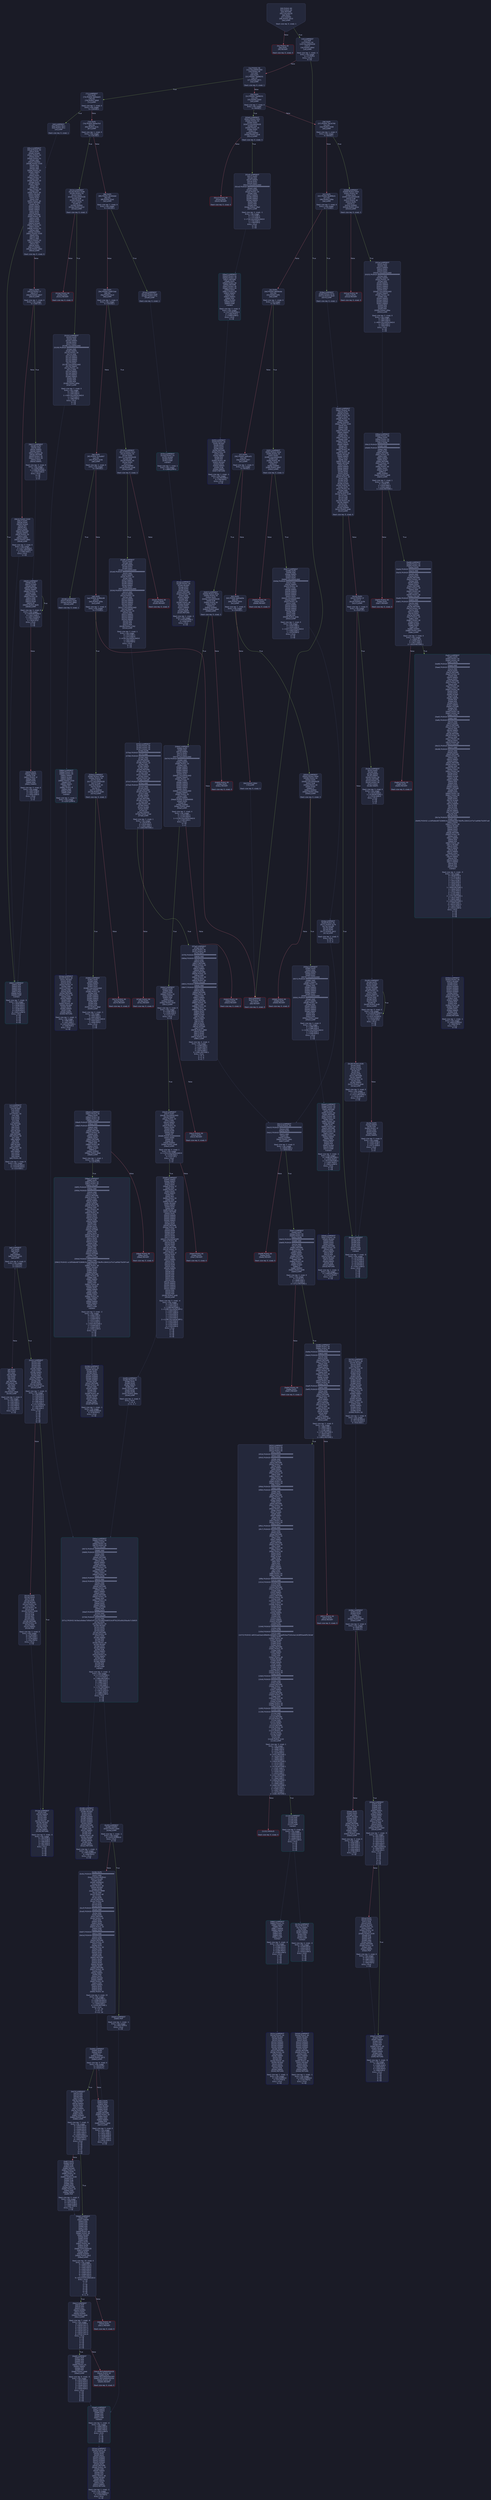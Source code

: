 digraph G {
    node [shape=box, style="filled, rounded", color="#565f89", fontcolor="#c0caf5", fontname="Helvetica", fillcolor="#24283b"];
    edge [color="#414868", fontcolor="#c0caf5", fontname="Helvetica"];
    bgcolor="#1a1b26";
    0 [ label = "[00] PUSH1 80
[02] PUSH1 40
[04] MSTORE
[05] CALLVALUE
[06] DUP1
[07] ISZERO
[08] PUSH2 0010
[0b] JUMPI

Stack size req: 0, sizeΔ: 1
" shape = invhouse]
    1 [ label = "[0c] PUSH1 00
[0e] DUP1
[0f] REVERT

Stack size req: 0, sizeΔ: 0
" color = "red"]
    2 [ label = "[10] JUMPDEST
[11] POP
[12] PUSH1 04
[14] CALLDATASIZE
[15] LT
[16] PUSH2 00b4
[19] JUMPI

Stack size req: 1, sizeΔ: -1
Entry->Op usage:
	0->17:POP:0
Entry->Exit:
	0->😵
"]
    3 [ label = "[1a] PUSH1 00
[1c] CALLDATALOAD
[1d] PUSH1 e0
[1f] SHR
[20] DUP1
[21] PUSH4 70a08231
[26] GT
[27] PUSH2 0071
[2a] JUMPI

Stack size req: 0, sizeΔ: 1
"]
    4 [ label = "[2b] DUP1
[2c] PUSH4 70a08231
[31] EQ
[32] PUSH2 02b0
[35] JUMPI

Stack size req: 1, sizeΔ: 0
Entry->Op usage:
	0->49:EQ:1
"]
    5 [ label = "[36] DUP1
[37] PUSH4 79cc6790
[3c] EQ
[3d] PUSH2 0308
[40] JUMPI

Stack size req: 1, sizeΔ: 0
Entry->Op usage:
	0->60:EQ:1
"]
    6 [ label = "[41] DUP1
[42] PUSH4 95d89b41
[47] EQ
[48] PUSH2 036e
[4b] JUMPI

Stack size req: 1, sizeΔ: 0
Entry->Op usage:
	0->71:EQ:1
"]
    7 [ label = "[4c] DUP1
[4d] PUSH4 a9059cbb
[52] EQ
[53] PUSH2 03f1
[56] JUMPI

Stack size req: 1, sizeΔ: 0
Entry->Op usage:
	0->82:EQ:1
"]
    8 [ label = "[57] DUP1
[58] PUSH4 cae9ca51
[5d] EQ
[5e] PUSH2 0457
[61] JUMPI

Stack size req: 1, sizeΔ: 0
Entry->Op usage:
	0->93:EQ:1
"]
    9 [ label = "[62] DUP1
[63] PUSH4 dd62ed3e
[68] EQ
[69] PUSH2 0554
[6c] JUMPI

Stack size req: 1, sizeΔ: 0
Entry->Op usage:
	0->104:EQ:1
"]
    10 [ label = "[6d] PUSH2 00b4
[70] JUMP

Stack size req: 0, sizeΔ: 0
"]
    11 [ label = "[71] JUMPDEST
[72] DUP1
[73] PUSH4 06fdde03
[78] EQ
[79] PUSH2 00b9
[7c] JUMPI

Stack size req: 1, sizeΔ: 0
Entry->Op usage:
	0->120:EQ:1
"]
    12 [ label = "[7d] DUP1
[7e] PUSH4 095ea7b3
[83] EQ
[84] PUSH2 013c
[87] JUMPI

Stack size req: 1, sizeΔ: 0
Entry->Op usage:
	0->131:EQ:1
"]
    13 [ label = "[88] DUP1
[89] PUSH4 18160ddd
[8e] EQ
[8f] PUSH2 01a2
[92] JUMPI

Stack size req: 1, sizeΔ: 0
Entry->Op usage:
	0->142:EQ:1
"]
    14 [ label = "[93] DUP1
[94] PUSH4 23b872dd
[99] EQ
[9a] PUSH2 01c0
[9d] JUMPI

Stack size req: 1, sizeΔ: 0
Entry->Op usage:
	0->153:EQ:1
"]
    15 [ label = "[9e] DUP1
[9f] PUSH4 313ce567
[a4] EQ
[a5] PUSH2 0246
[a8] JUMPI

Stack size req: 1, sizeΔ: 0
Entry->Op usage:
	0->164:EQ:1
"]
    16 [ label = "[a9] DUP1
[aa] PUSH4 42966c68
[af] EQ
[b0] PUSH2 026a
[b3] JUMPI

Stack size req: 1, sizeΔ: 0
Entry->Op usage:
	0->175:EQ:1
"]
    17 [ label = "[b4] JUMPDEST
[b5] PUSH1 00
[b7] DUP1
[b8] REVERT

Stack size req: 0, sizeΔ: 0
" color = "red"]
    18 [ label = "[b9] JUMPDEST
[ba] PUSH2 00c1
[bd] PUSH2 05cc
[c0] JUMP

Stack size req: 0, sizeΔ: 1
"]
    19 [ label = "[c1] JUMPDEST
[c2] PUSH1 40
[c4] MLOAD
[c5] DUP1
[c6] DUP1
[c7] PUSH1 20
[c9] ADD
[ca] DUP3
[cb] DUP2
[cc] SUB
[cd] DUP3
[ce] MSTORE
[cf] DUP4
[d0] DUP2
[d1] DUP2
[d2] MLOAD
[d3] DUP2
[d4] MSTORE
[d5] PUSH1 20
[d7] ADD
[d8] SWAP2
[d9] POP
[da] DUP1
[db] MLOAD
[dc] SWAP1
[dd] PUSH1 20
[df] ADD
[e0] SWAP1
[e1] DUP1
[e2] DUP4
[e3] DUP4
[e4] PUSH1 00

Stack size req: 1, sizeΔ: 9
Entry->Op usage:
	0->210:MLOAD:0
	0->219:MLOAD:0
	0->223:ADD:1
"]
    20 [ label = "[e6] JUMPDEST
[e7] DUP4
[e8] DUP2
[e9] LT
[ea] ISZERO
[eb] PUSH2 0101
[ee] JUMPI

Stack size req: 4, sizeΔ: 0
Entry->Op usage:
	0->233:LT:0
	3->233:LT:1
"]
    21 [ label = "[ef] DUP1
[f0] DUP3
[f1] ADD
[f2] MLOAD
[f3] DUP2
[f4] DUP5
[f5] ADD
[f6] MSTORE
[f7] PUSH1 20
[f9] DUP2
[fa] ADD
[fb] SWAP1
[fc] POP
[fd] PUSH2 00e6
[0100] JUMP

Stack size req: 3, sizeΔ: 0
Entry->Op usage:
	0->241:ADD:1
	0->245:ADD:1
	0->250:ADD:0
	0->252:POP:0
	1->241:ADD:0
	2->245:ADD:0
Entry->Exit:
	0->😵
"]
    22 [ label = "[0101] JUMPDEST
[0102] POP
[0103] POP
[0104] POP
[0105] POP
[0106] SWAP1
[0107] POP
[0108] SWAP1
[0109] DUP2
[010a] ADD
[010b] SWAP1
[010c] PUSH1 1f
[010e] AND
[010f] DUP1
[0110] ISZERO
[0111] PUSH2 012e
[0114] JUMPI

Stack size req: 7, sizeΔ: -5
Entry->Op usage:
	0->258:POP:0
	1->259:POP:0
	2->260:POP:0
	3->261:POP:0
	4->266:ADD:0
	4->270:AND:1
	4->272:ISZERO:0
	5->263:POP:0
	6->266:ADD:1
Entry->Exit:
	0->😵
	1->😵
	2->😵
	3->😵
	4->0
	5->😵
	6->😵
"]
    23 [ label = "[0115] DUP1
[0116] DUP3
[0117] SUB
[0118] DUP1
[0119] MLOAD
[011a] PUSH1 01
[011c] DUP4
[011d] PUSH1 20
[011f] SUB
[0120] PUSH2 0100
[0123] EXP
[0124] SUB
[0125] NOT
[0126] AND
[0127] DUP2
[0128] MSTORE
[0129] PUSH1 20
[012b] ADD
[012c] SWAP2
[012d] POP

Stack size req: 2, sizeΔ: 0
Entry->Op usage:
	0->279:SUB:1
	0->287:SUB:1
	1->279:SUB:0
	1->301:POP:0
Entry->Exit:
	1->😵
"]
    24 [ label = "[012e] JUMPDEST
[012f] POP
[0130] SWAP3
[0131] POP
[0132] POP
[0133] POP
[0134] PUSH1 40
[0136] MLOAD
[0137] DUP1
[0138] SWAP2
[0139] SUB
[013a] SWAP1
[013b] RETURN

Stack size req: 5, sizeΔ: -5
Entry->Op usage:
	0->303:POP:0
	1->313:SUB:0
	2->306:POP:0
	3->307:POP:0
	4->305:POP:0
Entry->Exit:
	0->😵
	1->😵
	2->😵
	3->😵
	4->😵
" color = "darkblue"]
    25 [ label = "[013c] JUMPDEST
[013d] PUSH2 0188
[0140] PUSH1 04
[0142] DUP1
[0143] CALLDATASIZE
[0144] SUB
[0145] PUSH1 40
[0147] DUP2
[0148] LT
[0149] ISZERO
[014a] PUSH2 0152
[014d] JUMPI

Stack size req: 0, sizeΔ: 3
"]
    26 [ label = "[014e] PUSH1 00
[0150] DUP1
[0151] REVERT

Stack size req: 0, sizeΔ: 0
" color = "red"]
    27 [ label = "[0152] JUMPDEST
[0153] DUP2
[0154] ADD
[0155] SWAP1
[0156] DUP1
[0157] DUP1
[0158] CALLDATALOAD
[0159] PUSH20 ffffffffffffffffffffffffffffffffffffffff
[016e] AND
[016f] SWAP1
[0170] PUSH1 20
[0172] ADD
[0173] SWAP1
[0174] SWAP3
[0175] SWAP2
[0176] SWAP1
[0177] DUP1
[0178] CALLDATALOAD
[0179] SWAP1
[017a] PUSH1 20
[017c] ADD
[017d] SWAP1
[017e] SWAP3
[017f] SWAP2
[0180] SWAP1
[0181] POP
[0182] POP
[0183] POP
[0184] PUSH2 066a
[0187] JUMP

Stack size req: 2, sizeΔ: 0
Entry->Op usage:
	0->340:ADD:1
	1->340:ADD:0
	1->344:CALLDATALOAD:0
	1->370:ADD:1
	1->386:POP:0
Entry->Exit:
	0->😵
	1->😵
"]
    28 [ label = "[0188] JUMPDEST
[0189] PUSH1 40
[018b] MLOAD
[018c] DUP1
[018d] DUP3
[018e] ISZERO
[018f] ISZERO
[0190] ISZERO
[0191] ISZERO
[0192] DUP2
[0193] MSTORE
[0194] PUSH1 20
[0196] ADD
[0197] SWAP2
[0198] POP
[0199] POP
[019a] PUSH1 40
[019c] MLOAD
[019d] DUP1
[019e] SWAP2
[019f] SUB
[01a0] SWAP1
[01a1] RETURN

Stack size req: 1, sizeΔ: -1
Entry->Op usage:
	0->398:ISZERO:0
	0->408:POP:0
Entry->Exit:
	0->😵
" color = "darkblue"]
    29 [ label = "[01a2] JUMPDEST
[01a3] PUSH2 01aa
[01a6] PUSH2 075c
[01a9] JUMP

Stack size req: 0, sizeΔ: 1
"]
    30 [ label = "[01aa] JUMPDEST
[01ab] PUSH1 40
[01ad] MLOAD
[01ae] DUP1
[01af] DUP3
[01b0] DUP2
[01b1] MSTORE
[01b2] PUSH1 20
[01b4] ADD
[01b5] SWAP2
[01b6] POP
[01b7] POP
[01b8] PUSH1 40
[01ba] MLOAD
[01bb] DUP1
[01bc] SWAP2
[01bd] SUB
[01be] SWAP1
[01bf] RETURN

Stack size req: 1, sizeΔ: -1
Entry->Op usage:
	0->433:MSTORE:1
	0->438:POP:0
Entry->Exit:
	0->😵
" color = "darkblue"]
    31 [ label = "[01c0] JUMPDEST
[01c1] PUSH2 022c
[01c4] PUSH1 04
[01c6] DUP1
[01c7] CALLDATASIZE
[01c8] SUB
[01c9] PUSH1 60
[01cb] DUP2
[01cc] LT
[01cd] ISZERO
[01ce] PUSH2 01d6
[01d1] JUMPI

Stack size req: 0, sizeΔ: 3
"]
    32 [ label = "[01d2] PUSH1 00
[01d4] DUP1
[01d5] REVERT

Stack size req: 0, sizeΔ: 0
" color = "red"]
    33 [ label = "[01d6] JUMPDEST
[01d7] DUP2
[01d8] ADD
[01d9] SWAP1
[01da] DUP1
[01db] DUP1
[01dc] CALLDATALOAD
[01dd] PUSH20 ffffffffffffffffffffffffffffffffffffffff
[01f2] AND
[01f3] SWAP1
[01f4] PUSH1 20
[01f6] ADD
[01f7] SWAP1
[01f8] SWAP3
[01f9] SWAP2
[01fa] SWAP1
[01fb] DUP1
[01fc] CALLDATALOAD
[01fd] PUSH20 ffffffffffffffffffffffffffffffffffffffff
[0212] AND
[0213] SWAP1
[0214] PUSH1 20
[0216] ADD
[0217] SWAP1
[0218] SWAP3
[0219] SWAP2
[021a] SWAP1
[021b] DUP1
[021c] CALLDATALOAD
[021d] SWAP1
[021e] PUSH1 20
[0220] ADD
[0221] SWAP1
[0222] SWAP3
[0223] SWAP2
[0224] SWAP1
[0225] POP
[0226] POP
[0227] POP
[0228] PUSH2 0762
[022b] JUMP

Stack size req: 2, sizeΔ: 1
Entry->Op usage:
	0->472:ADD:1
	1->472:ADD:0
	1->476:CALLDATALOAD:0
	1->502:ADD:1
	1->550:POP:0
Entry->Exit:
	0->😵
	1->😵
"]
    34 [ label = "[022c] JUMPDEST
[022d] PUSH1 40
[022f] MLOAD
[0230] DUP1
[0231] DUP3
[0232] ISZERO
[0233] ISZERO
[0234] ISZERO
[0235] ISZERO
[0236] DUP2
[0237] MSTORE
[0238] PUSH1 20
[023a] ADD
[023b] SWAP2
[023c] POP
[023d] POP
[023e] PUSH1 40
[0240] MLOAD
[0241] DUP1
[0242] SWAP2
[0243] SUB
[0244] SWAP1
[0245] RETURN

Stack size req: 1, sizeΔ: -1
Entry->Op usage:
	0->562:ISZERO:0
	0->572:POP:0
Entry->Exit:
	0->😵
" color = "darkblue"]
    35 [ label = "[0246] JUMPDEST
[0247] PUSH2 024e
[024a] PUSH2 088d
[024d] JUMP

Stack size req: 0, sizeΔ: 1
"]
    36 [ label = "[024e] JUMPDEST
[024f] PUSH1 40
[0251] MLOAD
[0252] DUP1
[0253] DUP3
[0254] PUSH1 ff
[0256] AND
[0257] PUSH1 ff
[0259] AND
[025a] DUP2
[025b] MSTORE
[025c] PUSH1 20
[025e] ADD
[025f] SWAP2
[0260] POP
[0261] POP
[0262] PUSH1 40
[0264] MLOAD
[0265] DUP1
[0266] SWAP2
[0267] SUB
[0268] SWAP1
[0269] RETURN

Stack size req: 1, sizeΔ: -1
Entry->Op usage:
	0->598:AND:1
	0->601:AND:1
	0->603:MSTORE:1
	0->608:POP:0
Entry->Exit:
	0->😵
" color = "darkblue"]
    37 [ label = "[026a] JUMPDEST
[026b] PUSH2 0296
[026e] PUSH1 04
[0270] DUP1
[0271] CALLDATASIZE
[0272] SUB
[0273] PUSH1 20
[0275] DUP2
[0276] LT
[0277] ISZERO
[0278] PUSH2 0280
[027b] JUMPI

Stack size req: 0, sizeΔ: 3
"]
    38 [ label = "[027c] PUSH1 00
[027e] DUP1
[027f] REVERT

Stack size req: 0, sizeΔ: 0
" color = "red"]
    39 [ label = "[0280] JUMPDEST
[0281] DUP2
[0282] ADD
[0283] SWAP1
[0284] DUP1
[0285] DUP1
[0286] CALLDATALOAD
[0287] SWAP1
[0288] PUSH1 20
[028a] ADD
[028b] SWAP1
[028c] SWAP3
[028d] SWAP2
[028e] SWAP1
[028f] POP
[0290] POP
[0291] POP
[0292] PUSH2 08a0
[0295] JUMP

Stack size req: 2, sizeΔ: -1
Entry->Op usage:
	0->642:ADD:1
	1->642:ADD:0
	1->646:CALLDATALOAD:0
	1->650:ADD:1
	1->656:POP:0
Entry->Exit:
	0->😵
	1->😵
"]
    40 [ label = "[0296] JUMPDEST
[0297] PUSH1 40
[0299] MLOAD
[029a] DUP1
[029b] DUP3
[029c] ISZERO
[029d] ISZERO
[029e] ISZERO
[029f] ISZERO
[02a0] DUP2
[02a1] MSTORE
[02a2] PUSH1 20
[02a4] ADD
[02a5] SWAP2
[02a6] POP
[02a7] POP
[02a8] PUSH1 40
[02aa] MLOAD
[02ab] DUP1
[02ac] SWAP2
[02ad] SUB
[02ae] SWAP1
[02af] RETURN

Stack size req: 1, sizeΔ: -1
Entry->Op usage:
	0->668:ISZERO:0
	0->678:POP:0
Entry->Exit:
	0->😵
" color = "darkblue"]
    41 [ label = "[02b0] JUMPDEST
[02b1] PUSH2 02f2
[02b4] PUSH1 04
[02b6] DUP1
[02b7] CALLDATASIZE
[02b8] SUB
[02b9] PUSH1 20
[02bb] DUP2
[02bc] LT
[02bd] ISZERO
[02be] PUSH2 02c6
[02c1] JUMPI

Stack size req: 0, sizeΔ: 3
"]
    42 [ label = "[02c2] PUSH1 00
[02c4] DUP1
[02c5] REVERT

Stack size req: 0, sizeΔ: 0
" color = "red"]
    43 [ label = "[02c6] JUMPDEST
[02c7] DUP2
[02c8] ADD
[02c9] SWAP1
[02ca] DUP1
[02cb] DUP1
[02cc] CALLDATALOAD
[02cd] PUSH20 ffffffffffffffffffffffffffffffffffffffff
[02e2] AND
[02e3] SWAP1
[02e4] PUSH1 20
[02e6] ADD
[02e7] SWAP1
[02e8] SWAP3
[02e9] SWAP2
[02ea] SWAP1
[02eb] POP
[02ec] POP
[02ed] POP
[02ee] PUSH2 09a2
[02f1] JUMP

Stack size req: 2, sizeΔ: -1
Entry->Op usage:
	0->712:ADD:1
	1->712:ADD:0
	1->716:CALLDATALOAD:0
	1->742:ADD:1
	1->748:POP:0
Entry->Exit:
	0->😵
	1->😵
"]
    44 [ label = "[02f2] JUMPDEST
[02f3] PUSH1 40
[02f5] MLOAD
[02f6] DUP1
[02f7] DUP3
[02f8] DUP2
[02f9] MSTORE
[02fa] PUSH1 20
[02fc] ADD
[02fd] SWAP2
[02fe] POP
[02ff] POP
[0300] PUSH1 40
[0302] MLOAD
[0303] DUP1
[0304] SWAP2
[0305] SUB
[0306] SWAP1
[0307] RETURN

Stack size req: 1, sizeΔ: -1
Entry->Op usage:
	0->761:MSTORE:1
	0->766:POP:0
Entry->Exit:
	0->😵
" color = "darkblue"]
    45 [ label = "[0308] JUMPDEST
[0309] PUSH2 0354
[030c] PUSH1 04
[030e] DUP1
[030f] CALLDATASIZE
[0310] SUB
[0311] PUSH1 40
[0313] DUP2
[0314] LT
[0315] ISZERO
[0316] PUSH2 031e
[0319] JUMPI

Stack size req: 0, sizeΔ: 3
"]
    46 [ label = "[031a] PUSH1 00
[031c] DUP1
[031d] REVERT

Stack size req: 0, sizeΔ: 0
" color = "red"]
    47 [ label = "[031e] JUMPDEST
[031f] DUP2
[0320] ADD
[0321] SWAP1
[0322] DUP1
[0323] DUP1
[0324] CALLDATALOAD
[0325] PUSH20 ffffffffffffffffffffffffffffffffffffffff
[033a] AND
[033b] SWAP1
[033c] PUSH1 20
[033e] ADD
[033f] SWAP1
[0340] SWAP3
[0341] SWAP2
[0342] SWAP1
[0343] DUP1
[0344] CALLDATALOAD
[0345] SWAP1
[0346] PUSH1 20
[0348] ADD
[0349] SWAP1
[034a] SWAP3
[034b] SWAP2
[034c] SWAP1
[034d] POP
[034e] POP
[034f] POP
[0350] PUSH2 09ba
[0353] JUMP

Stack size req: 2, sizeΔ: 0
Entry->Op usage:
	0->800:ADD:1
	1->800:ADD:0
	1->804:CALLDATALOAD:0
	1->830:ADD:1
	1->846:POP:0
Entry->Exit:
	0->😵
	1->😵
"]
    48 [ label = "[0354] JUMPDEST
[0355] PUSH1 40
[0357] MLOAD
[0358] DUP1
[0359] DUP3
[035a] ISZERO
[035b] ISZERO
[035c] ISZERO
[035d] ISZERO
[035e] DUP2
[035f] MSTORE
[0360] PUSH1 20
[0362] ADD
[0363] SWAP2
[0364] POP
[0365] POP
[0366] PUSH1 40
[0368] MLOAD
[0369] DUP1
[036a] SWAP2
[036b] SUB
[036c] SWAP1
[036d] RETURN

Stack size req: 1, sizeΔ: -1
Entry->Op usage:
	0->858:ISZERO:0
	0->868:POP:0
Entry->Exit:
	0->😵
" color = "darkblue"]
    49 [ label = "[036e] JUMPDEST
[036f] PUSH2 0376
[0372] PUSH2 0bd0
[0375] JUMP

Stack size req: 0, sizeΔ: 1
"]
    50 [ label = "[0376] JUMPDEST
[0377] PUSH1 40
[0379] MLOAD
[037a] DUP1
[037b] DUP1
[037c] PUSH1 20
[037e] ADD
[037f] DUP3
[0380] DUP2
[0381] SUB
[0382] DUP3
[0383] MSTORE
[0384] DUP4
[0385] DUP2
[0386] DUP2
[0387] MLOAD
[0388] DUP2
[0389] MSTORE
[038a] PUSH1 20
[038c] ADD
[038d] SWAP2
[038e] POP
[038f] DUP1
[0390] MLOAD
[0391] SWAP1
[0392] PUSH1 20
[0394] ADD
[0395] SWAP1
[0396] DUP1
[0397] DUP4
[0398] DUP4
[0399] PUSH1 00

Stack size req: 1, sizeΔ: 9
Entry->Op usage:
	0->903:MLOAD:0
	0->912:MLOAD:0
	0->916:ADD:1
"]
    51 [ label = "[039b] JUMPDEST
[039c] DUP4
[039d] DUP2
[039e] LT
[039f] ISZERO
[03a0] PUSH2 03b6
[03a3] JUMPI

Stack size req: 4, sizeΔ: 0
Entry->Op usage:
	0->926:LT:0
	3->926:LT:1
"]
    52 [ label = "[03a4] DUP1
[03a5] DUP3
[03a6] ADD
[03a7] MLOAD
[03a8] DUP2
[03a9] DUP5
[03aa] ADD
[03ab] MSTORE
[03ac] PUSH1 20
[03ae] DUP2
[03af] ADD
[03b0] SWAP1
[03b1] POP
[03b2] PUSH2 039b
[03b5] JUMP

Stack size req: 3, sizeΔ: 0
Entry->Op usage:
	0->934:ADD:1
	0->938:ADD:1
	0->943:ADD:0
	0->945:POP:0
	1->934:ADD:0
	2->938:ADD:0
Entry->Exit:
	0->😵
"]
    53 [ label = "[03b6] JUMPDEST
[03b7] POP
[03b8] POP
[03b9] POP
[03ba] POP
[03bb] SWAP1
[03bc] POP
[03bd] SWAP1
[03be] DUP2
[03bf] ADD
[03c0] SWAP1
[03c1] PUSH1 1f
[03c3] AND
[03c4] DUP1
[03c5] ISZERO
[03c6] PUSH2 03e3
[03c9] JUMPI

Stack size req: 7, sizeΔ: -5
Entry->Op usage:
	0->951:POP:0
	1->952:POP:0
	2->953:POP:0
	3->954:POP:0
	4->959:ADD:0
	4->963:AND:1
	4->965:ISZERO:0
	5->956:POP:0
	6->959:ADD:1
Entry->Exit:
	0->😵
	1->😵
	2->😵
	3->😵
	4->0
	5->😵
	6->😵
"]
    54 [ label = "[03ca] DUP1
[03cb] DUP3
[03cc] SUB
[03cd] DUP1
[03ce] MLOAD
[03cf] PUSH1 01
[03d1] DUP4
[03d2] PUSH1 20
[03d4] SUB
[03d5] PUSH2 0100
[03d8] EXP
[03d9] SUB
[03da] NOT
[03db] AND
[03dc] DUP2
[03dd] MSTORE
[03de] PUSH1 20
[03e0] ADD
[03e1] SWAP2
[03e2] POP

Stack size req: 2, sizeΔ: 0
Entry->Op usage:
	0->972:SUB:1
	0->980:SUB:1
	1->972:SUB:0
	1->994:POP:0
Entry->Exit:
	1->😵
"]
    55 [ label = "[03e3] JUMPDEST
[03e4] POP
[03e5] SWAP3
[03e6] POP
[03e7] POP
[03e8] POP
[03e9] PUSH1 40
[03eb] MLOAD
[03ec] DUP1
[03ed] SWAP2
[03ee] SUB
[03ef] SWAP1
[03f0] RETURN

Stack size req: 5, sizeΔ: -5
Entry->Op usage:
	0->996:POP:0
	1->1006:SUB:0
	2->999:POP:0
	3->1000:POP:0
	4->998:POP:0
Entry->Exit:
	0->😵
	1->😵
	2->😵
	3->😵
	4->😵
" color = "darkblue"]
    56 [ label = "[03f1] JUMPDEST
[03f2] PUSH2 043d
[03f5] PUSH1 04
[03f7] DUP1
[03f8] CALLDATASIZE
[03f9] SUB
[03fa] PUSH1 40
[03fc] DUP2
[03fd] LT
[03fe] ISZERO
[03ff] PUSH2 0407
[0402] JUMPI

Stack size req: 0, sizeΔ: 3
"]
    57 [ label = "[0403] PUSH1 00
[0405] DUP1
[0406] REVERT

Stack size req: 0, sizeΔ: 0
" color = "red"]
    58 [ label = "[0407] JUMPDEST
[0408] DUP2
[0409] ADD
[040a] SWAP1
[040b] DUP1
[040c] DUP1
[040d] CALLDATALOAD
[040e] PUSH20 ffffffffffffffffffffffffffffffffffffffff
[0423] AND
[0424] SWAP1
[0425] PUSH1 20
[0427] ADD
[0428] SWAP1
[0429] SWAP3
[042a] SWAP2
[042b] SWAP1
[042c] DUP1
[042d] CALLDATALOAD
[042e] SWAP1
[042f] PUSH1 20
[0431] ADD
[0432] SWAP1
[0433] SWAP3
[0434] SWAP2
[0435] SWAP1
[0436] POP
[0437] POP
[0438] POP
[0439] PUSH2 0c6e
[043c] JUMP

Stack size req: 2, sizeΔ: 0
Entry->Op usage:
	0->1033:ADD:1
	1->1033:ADD:0
	1->1037:CALLDATALOAD:0
	1->1063:ADD:1
	1->1079:POP:0
Entry->Exit:
	0->😵
	1->😵
"]
    59 [ label = "[043d] JUMPDEST
[043e] PUSH1 40
[0440] MLOAD
[0441] DUP1
[0442] DUP3
[0443] ISZERO
[0444] ISZERO
[0445] ISZERO
[0446] ISZERO
[0447] DUP2
[0448] MSTORE
[0449] PUSH1 20
[044b] ADD
[044c] SWAP2
[044d] POP
[044e] POP
[044f] PUSH1 40
[0451] MLOAD
[0452] DUP1
[0453] SWAP2
[0454] SUB
[0455] SWAP1
[0456] RETURN

Stack size req: 1, sizeΔ: -1
Entry->Op usage:
	0->1091:ISZERO:0
	0->1101:POP:0
Entry->Exit:
	0->😵
" color = "darkblue"]
    60 [ label = "[0457] JUMPDEST
[0458] PUSH2 053a
[045b] PUSH1 04
[045d] DUP1
[045e] CALLDATASIZE
[045f] SUB
[0460] PUSH1 60
[0462] DUP2
[0463] LT
[0464] ISZERO
[0465] PUSH2 046d
[0468] JUMPI

Stack size req: 0, sizeΔ: 3
"]
    61 [ label = "[0469] PUSH1 00
[046b] DUP1
[046c] REVERT

Stack size req: 0, sizeΔ: 0
" color = "red"]
    62 [ label = "[046d] JUMPDEST
[046e] DUP2
[046f] ADD
[0470] SWAP1
[0471] DUP1
[0472] DUP1
[0473] CALLDATALOAD
[0474] PUSH20 ffffffffffffffffffffffffffffffffffffffff
[0489] AND
[048a] SWAP1
[048b] PUSH1 20
[048d] ADD
[048e] SWAP1
[048f] SWAP3
[0490] SWAP2
[0491] SWAP1
[0492] DUP1
[0493] CALLDATALOAD
[0494] SWAP1
[0495] PUSH1 20
[0497] ADD
[0498] SWAP1
[0499] SWAP3
[049a] SWAP2
[049b] SWAP1
[049c] DUP1
[049d] CALLDATALOAD
[049e] SWAP1
[049f] PUSH1 20
[04a1] ADD
[04a2] SWAP1
[04a3] PUSH5 0100000000
[04a9] DUP2
[04aa] GT
[04ab] ISZERO
[04ac] PUSH2 04b4
[04af] JUMPI

Stack size req: 2, sizeΔ: 4
Entry->Op usage:
	0->1135:ADD:1
	1->1135:ADD:0
	1->1139:CALLDATALOAD:0
	1->1165:ADD:1
Entry->Exit:
	0->😵
	1->2
"]
    63 [ label = "[04b0] PUSH1 00
[04b2] DUP1
[04b3] REVERT

Stack size req: 0, sizeΔ: 0
" color = "red"]
    64 [ label = "[04b4] JUMPDEST
[04b5] DUP3
[04b6] ADD
[04b7] DUP4
[04b8] PUSH1 20
[04ba] DUP3
[04bb] ADD
[04bc] GT
[04bd] ISZERO
[04be] PUSH2 04c6
[04c1] JUMPI

Stack size req: 4, sizeΔ: 0
Entry->Op usage:
	0->1206:ADD:1
	2->1206:ADD:0
	3->1212:GT:1
Entry->Exit:
	0->😵
"]
    65 [ label = "[04c2] PUSH1 00
[04c4] DUP1
[04c5] REVERT

Stack size req: 0, sizeΔ: 0
" color = "red"]
    66 [ label = "[04c6] JUMPDEST
[04c7] DUP1
[04c8] CALLDATALOAD
[04c9] SWAP1
[04ca] PUSH1 20
[04cc] ADD
[04cd] SWAP2
[04ce] DUP5
[04cf] PUSH1 01
[04d1] DUP4
[04d2] MUL
[04d3] DUP5
[04d4] ADD
[04d5] GT
[04d6] PUSH5 0100000000
[04dc] DUP4
[04dd] GT
[04de] OR
[04df] ISZERO
[04e0] PUSH2 04e8
[04e3] JUMPI

Stack size req: 4, sizeΔ: 1
Entry->Op usage:
	0->1224:CALLDATALOAD:0
	0->1228:ADD:1
	3->1237:GT:1
Entry->Exit:
	0->😵
	1->0
"]
    67 [ label = "[04e4] PUSH1 00
[04e6] DUP1
[04e7] REVERT

Stack size req: 0, sizeΔ: 0
" color = "red"]
    68 [ label = "[04e8] JUMPDEST
[04e9] SWAP2
[04ea] SWAP1
[04eb] DUP1
[04ec] DUP1
[04ed] PUSH1 1f
[04ef] ADD
[04f0] PUSH1 20
[04f2] DUP1
[04f3] SWAP2
[04f4] DIV
[04f5] MUL
[04f6] PUSH1 20
[04f8] ADD
[04f9] PUSH1 40
[04fb] MLOAD
[04fc] SWAP1
[04fd] DUP2
[04fe] ADD
[04ff] PUSH1 40
[0501] MSTORE
[0502] DUP1
[0503] SWAP4
[0504] SWAP3
[0505] SWAP2
[0506] SWAP1
[0507] DUP2
[0508] DUP2
[0509] MSTORE
[050a] PUSH1 20
[050c] ADD
[050d] DUP4
[050e] DUP4
[050f] DUP1
[0510] DUP3
[0511] DUP5
[0512] CALLDATACOPY
[0513] PUSH1 00
[0515] DUP2
[0516] DUP5
[0517] ADD
[0518] MSTORE
[0519] PUSH1 1f
[051b] NOT
[051c] PUSH1 1f
[051e] DUP3
[051f] ADD
[0520] AND
[0521] SWAP1
[0522] POP
[0523] DUP1
[0524] DUP4
[0525] ADD
[0526] SWAP3
[0527] POP
[0528] POP
[0529] POP
[052a] POP
[052b] POP
[052c] POP
[052d] POP
[052e] SWAP2
[052f] SWAP3
[0530] SWAP2
[0531] SWAP3
[0532] SWAP1
[0533] POP
[0534] POP
[0535] POP
[0536] PUSH2 0c85
[0539] JUMP

Stack size req: 5, sizeΔ: -4
Entry->Op usage:
	0->1331:POP:0
	1->1263:ADD:1
	1->1289:MSTORE:1
	1->1298:CALLDATACOPY:2
	1->1303:ADD:1
	1->1311:ADD:0
	1->1314:POP:0
	1->1323:POP:0
	1->1324:POP:0
	2->1298:CALLDATACOPY:1
	2->1321:POP:0
	2->1325:POP:0
	3->1332:POP:0
	4->1333:POP:0
Entry->Exit:
	0->😵
	1->😵
	2->😵
	3->😵
	4->😵
"]
    69 [ label = "[053a] JUMPDEST
[053b] PUSH1 40
[053d] MLOAD
[053e] DUP1
[053f] DUP3
[0540] ISZERO
[0541] ISZERO
[0542] ISZERO
[0543] ISZERO
[0544] DUP2
[0545] MSTORE
[0546] PUSH1 20
[0548] ADD
[0549] SWAP2
[054a] POP
[054b] POP
[054c] PUSH1 40
[054e] MLOAD
[054f] DUP1
[0550] SWAP2
[0551] SUB
[0552] SWAP1
[0553] RETURN

Stack size req: 1, sizeΔ: -1
Entry->Op usage:
	0->1344:ISZERO:0
	0->1354:POP:0
Entry->Exit:
	0->😵
" color = "darkblue"]
    70 [ label = "[0554] JUMPDEST
[0555] PUSH2 05b6
[0558] PUSH1 04
[055a] DUP1
[055b] CALLDATASIZE
[055c] SUB
[055d] PUSH1 40
[055f] DUP2
[0560] LT
[0561] ISZERO
[0562] PUSH2 056a
[0565] JUMPI

Stack size req: 0, sizeΔ: 3
"]
    71 [ label = "[0566] PUSH1 00
[0568] DUP1
[0569] REVERT

Stack size req: 0, sizeΔ: 0
" color = "red"]
    72 [ label = "[056a] JUMPDEST
[056b] DUP2
[056c] ADD
[056d] SWAP1
[056e] DUP1
[056f] DUP1
[0570] CALLDATALOAD
[0571] PUSH20 ffffffffffffffffffffffffffffffffffffffff
[0586] AND
[0587] SWAP1
[0588] PUSH1 20
[058a] ADD
[058b] SWAP1
[058c] SWAP3
[058d] SWAP2
[058e] SWAP1
[058f] DUP1
[0590] CALLDATALOAD
[0591] PUSH20 ffffffffffffffffffffffffffffffffffffffff
[05a6] AND
[05a7] SWAP1
[05a8] PUSH1 20
[05aa] ADD
[05ab] SWAP1
[05ac] SWAP3
[05ad] SWAP2
[05ae] SWAP1
[05af] POP
[05b0] POP
[05b1] POP
[05b2] PUSH2 0ded
[05b5] JUMP

Stack size req: 2, sizeΔ: 0
Entry->Op usage:
	0->1388:ADD:1
	1->1388:ADD:0
	1->1392:CALLDATALOAD:0
	1->1418:ADD:1
	1->1456:POP:0
Entry->Exit:
	0->😵
	1->😵
"]
    73 [ label = "[05b6] JUMPDEST
[05b7] PUSH1 40
[05b9] MLOAD
[05ba] DUP1
[05bb] DUP3
[05bc] DUP2
[05bd] MSTORE
[05be] PUSH1 20
[05c0] ADD
[05c1] SWAP2
[05c2] POP
[05c3] POP
[05c4] PUSH1 40
[05c6] MLOAD
[05c7] DUP1
[05c8] SWAP2
[05c9] SUB
[05ca] SWAP1
[05cb] RETURN

Stack size req: 1, sizeΔ: -1
Entry->Op usage:
	0->1469:MSTORE:1
	0->1474:POP:0
Entry->Exit:
	0->😵
" color = "darkblue"]
    74 [ label = "[05cc] JUMPDEST
[05cd] PUSH1 00
[05cf] DUP1
[05d0] SLOAD
[05d1] PUSH1 01
[05d3] DUP2
[05d4] PUSH1 01
[05d6] AND
[05d7] ISZERO
[05d8] PUSH2 0100
[05db] MUL
[05dc] SUB
[05dd] AND
[05de] PUSH1 02
[05e0] SWAP1
[05e1] DIV
[05e2] DUP1
[05e3] PUSH1 1f
[05e5] ADD
[05e6] PUSH1 20
[05e8] DUP1
[05e9] SWAP2
[05ea] DIV
[05eb] MUL
[05ec] PUSH1 20
[05ee] ADD
[05ef] PUSH1 40
[05f1] MLOAD
[05f2] SWAP1
[05f3] DUP2
[05f4] ADD
[05f5] PUSH1 40
[05f7] MSTORE
[05f8] DUP1
[05f9] SWAP3
[05fa] SWAP2
[05fb] SWAP1
[05fc] DUP2
[05fd] DUP2
[05fe] MSTORE
[05ff] PUSH1 20
[0601] ADD
[0602] DUP3
[0603] DUP1
[0604] SLOAD
[0605] PUSH1 01
[0607] DUP2
[0608] PUSH1 01
[060a] AND
[060b] ISZERO
[060c] PUSH2 0100
[060f] MUL
[0610] SUB
[0611] AND
[0612] PUSH1 02
[0614] SWAP1
[0615] DIV
[0616] DUP1
[0617] ISZERO
[0618] PUSH2 0662
[061b] JUMPI

Stack size req: 0, sizeΔ: 6
"]
    75 [ label = "[061c] DUP1
[061d] PUSH1 1f
[061f] LT
[0620] PUSH2 0637
[0623] JUMPI

Stack size req: 1, sizeΔ: 0
Entry->Op usage:
	0->1567:LT:1
"]
    76 [ label = "[0624] PUSH2 0100
[0627] DUP1
[0628] DUP4
[0629] SLOAD
[062a] DIV
[062b] MUL
[062c] DUP4
[062d] MSTORE
[062e] SWAP2
[062f] PUSH1 20
[0631] ADD
[0632] SWAP2
[0633] PUSH2 0662
[0636] JUMP

Stack size req: 3, sizeΔ: 0
Entry->Op usage:
	1->1577:SLOAD:0
	2->1581:MSTORE:0
	2->1585:ADD:1
Entry->Exit:
	2->😵
"]
    77 [ label = "[0637] JUMPDEST
[0638] DUP3
[0639] ADD
[063a] SWAP2
[063b] SWAP1
[063c] PUSH1 00
[063e] MSTORE
[063f] PUSH1 20
[0641] PUSH1 00
[0643] SHA3
[0644] SWAP1

Stack size req: 3, sizeΔ: 0
Entry->Op usage:
	0->1593:ADD:1
	1->1598:MSTORE:1
	2->1593:ADD:0
Entry->Exit:
	0->😵
	1->😵
	2->0
"]
    78 [ label = "[0645] JUMPDEST
[0646] DUP2
[0647] SLOAD
[0648] DUP2
[0649] MSTORE
[064a] SWAP1
[064b] PUSH1 01
[064d] ADD
[064e] SWAP1
[064f] PUSH1 20
[0651] ADD
[0652] DUP1
[0653] DUP4
[0654] GT
[0655] PUSH2 0645
[0658] JUMPI

Stack size req: 3, sizeΔ: 0
Entry->Op usage:
	0->1609:MSTORE:0
	0->1617:ADD:1
	1->1607:SLOAD:0
	1->1613:ADD:1
	2->1620:GT:0
Entry->Exit:
	0->😵
	1->😵
"]
    79 [ label = "[0659] DUP3
[065a] SWAP1
[065b] SUB
[065c] PUSH1 1f
[065e] AND
[065f] DUP3
[0660] ADD
[0661] SWAP2

Stack size req: 3, sizeΔ: 0
Entry->Op usage:
	0->1627:SUB:0
	2->1627:SUB:1
	2->1632:ADD:0
Entry->Exit:
	0->😵
	2->0
"]
    80 [ label = "[0662] JUMPDEST
[0663] POP
[0664] POP
[0665] POP
[0666] POP
[0667] POP
[0668] DUP2
[0669] JUMP
Indirect!

Stack size req: 7, sizeΔ: -5
Entry->Op usage:
	0->1635:POP:0
	1->1636:POP:0
	2->1637:POP:0
	3->1638:POP:0
	4->1639:POP:0
	6->1641:JUMP:0
Entry->Exit:
	0->😵
	1->😵
	2->😵
	3->😵
	4->😵
" color = "teal"]
    81 [ label = "[066a] JUMPDEST
[066b] PUSH1 00
[066d] DUP2
[066e] PUSH1 05
[0670] PUSH1 00
[0672] CALLER
[0673] PUSH20 ffffffffffffffffffffffffffffffffffffffff
[0688] AND
[0689] PUSH20 ffffffffffffffffffffffffffffffffffffffff
[069e] AND
[069f] DUP2
[06a0] MSTORE
[06a1] PUSH1 20
[06a3] ADD
[06a4] SWAP1
[06a5] DUP2
[06a6] MSTORE
[06a7] PUSH1 20
[06a9] ADD
[06aa] PUSH1 00
[06ac] SHA3
[06ad] PUSH1 00
[06af] DUP6
[06b0] PUSH20 ffffffffffffffffffffffffffffffffffffffff
[06c5] AND
[06c6] PUSH20 ffffffffffffffffffffffffffffffffffffffff
[06db] AND
[06dc] DUP2
[06dd] MSTORE
[06de] PUSH1 20
[06e0] ADD
[06e1] SWAP1
[06e2] DUP2
[06e3] MSTORE
[06e4] PUSH1 20
[06e6] ADD
[06e7] PUSH1 00
[06e9] SHA3
[06ea] DUP2
[06eb] SWAP1
[06ec] SSTORE
[06ed] POP
[06ee] DUP3
[06ef] PUSH20 ffffffffffffffffffffffffffffffffffffffff
[0704] AND
[0705] CALLER
[0706] PUSH20 ffffffffffffffffffffffffffffffffffffffff
[071b] AND
[071c] PUSH32 8c5be1e5ebec7d5bd14f71427d1e84f3dd0314c0f7b2291e5b200ac8c7c3b925
[073d] DUP5
[073e] PUSH1 40
[0740] MLOAD
[0741] DUP1
[0742] DUP3
[0743] DUP2
[0744] MSTORE
[0745] PUSH1 20
[0747] ADD
[0748] SWAP2
[0749] POP
[074a] POP
[074b] PUSH1 40
[074d] MLOAD
[074e] DUP1
[074f] SWAP2
[0750] SUB
[0751] SWAP1
[0752] LOG3
[0753] PUSH1 01
[0755] SWAP1
[0756] POP
[0757] SWAP3
[0758] SWAP2
[0759] POP
[075a] POP
[075b] JUMP
Indirect!

Stack size req: 3, sizeΔ: -2
Entry->Op usage:
	0->1772:SSTORE:1
	0->1773:POP:0
	0->1860:MSTORE:1
	0->1865:POP:0
	0->1882:POP:0
	1->1733:AND:1
	1->1755:AND:1
	1->1757:MSTORE:1
	1->1796:AND:1
	1->1874:LOG3:4
	1->1881:POP:0
	2->1883:JUMP:0
Entry->Exit:
	0->😵
	1->😵
	2->😵
" color = "teal"]
    82 [ label = "[075c] JUMPDEST
[075d] PUSH1 03
[075f] SLOAD
[0760] DUP2
[0761] JUMP
Indirect!

Stack size req: 1, sizeΔ: 1
Entry->Op usage:
	0->1889:JUMP:0
" color = "teal"]
    83 [ label = "[0762] JUMPDEST
[0763] PUSH1 00
[0765] PUSH1 05
[0767] PUSH1 00
[0769] DUP6
[076a] PUSH20 ffffffffffffffffffffffffffffffffffffffff
[077f] AND
[0780] PUSH20 ffffffffffffffffffffffffffffffffffffffff
[0795] AND
[0796] DUP2
[0797] MSTORE
[0798] PUSH1 20
[079a] ADD
[079b] SWAP1
[079c] DUP2
[079d] MSTORE
[079e] PUSH1 20
[07a0] ADD
[07a1] PUSH1 00
[07a3] SHA3
[07a4] PUSH1 00
[07a6] CALLER
[07a7] PUSH20 ffffffffffffffffffffffffffffffffffffffff
[07bc] AND
[07bd] PUSH20 ffffffffffffffffffffffffffffffffffffffff
[07d2] AND
[07d3] DUP2
[07d4] MSTORE
[07d5] PUSH1 20
[07d7] ADD
[07d8] SWAP1
[07d9] DUP2
[07da] MSTORE
[07db] PUSH1 20
[07dd] ADD
[07de] PUSH1 00
[07e0] SHA3
[07e1] SLOAD
[07e2] DUP3
[07e3] GT
[07e4] ISZERO
[07e5] PUSH2 07ed
[07e8] JUMPI

Stack size req: 3, sizeΔ: 1
Entry->Op usage:
	0->2019:GT:0
	2->1919:AND:1
	2->1941:AND:1
	2->1943:MSTORE:1
"]
    84 [ label = "[07e9] PUSH1 00
[07eb] DUP1
[07ec] REVERT

Stack size req: 0, sizeΔ: 0
" color = "red"]
    85 [ label = "[07ed] JUMPDEST
[07ee] DUP2
[07ef] PUSH1 05
[07f1] PUSH1 00
[07f3] DUP7
[07f4] PUSH20 ffffffffffffffffffffffffffffffffffffffff
[0809] AND
[080a] PUSH20 ffffffffffffffffffffffffffffffffffffffff
[081f] AND
[0820] DUP2
[0821] MSTORE
[0822] PUSH1 20
[0824] ADD
[0825] SWAP1
[0826] DUP2
[0827] MSTORE
[0828] PUSH1 20
[082a] ADD
[082b] PUSH1 00
[082d] SHA3
[082e] PUSH1 00
[0830] CALLER
[0831] PUSH20 ffffffffffffffffffffffffffffffffffffffff
[0846] AND
[0847] PUSH20 ffffffffffffffffffffffffffffffffffffffff
[085c] AND
[085d] DUP2
[085e] MSTORE
[085f] PUSH1 20
[0861] ADD
[0862] SWAP1
[0863] DUP2
[0864] MSTORE
[0865] PUSH1 20
[0867] ADD
[0868] PUSH1 00
[086a] SHA3
[086b] PUSH1 00
[086d] DUP3
[086e] DUP3
[086f] SLOAD
[0870] SUB
[0871] SWAP3
[0872] POP
[0873] POP
[0874] DUP2
[0875] SWAP1
[0876] SSTORE
[0877] POP
[0878] PUSH2 0882
[087b] DUP5
[087c] DUP5
[087d] DUP5
[087e] PUSH2 0e12
[0881] JUMP

Stack size req: 4, sizeΔ: 4
Entry->Op usage:
	1->2160:SUB:1
	1->2162:POP:0
	3->2057:AND:1
	3->2079:AND:1
	3->2081:MSTORE:1
Entry->Exit:
	1->0, 5
	2->1, 6
	3->2, 7
"]
    86 [ label = "[0882] JUMPDEST
[0883] PUSH1 01
[0885] SWAP1
[0886] POP
[0887] SWAP4
[0888] SWAP3
[0889] POP
[088a] POP
[088b] POP
[088c] JUMP
Indirect!

Stack size req: 5, sizeΔ: -4
Entry->Op usage:
	0->2182:POP:0
	1->2186:POP:0
	2->2187:POP:0
	3->2185:POP:0
	4->2188:JUMP:0
Entry->Exit:
	0->😵
	1->😵
	2->😵
	3->😵
	4->😵
" color = "teal"]
    87 [ label = "[088d] JUMPDEST
[088e] PUSH1 02
[0890] PUSH1 00
[0892] SWAP1
[0893] SLOAD
[0894] SWAP1
[0895] PUSH2 0100
[0898] EXP
[0899] SWAP1
[089a] DIV
[089b] PUSH1 ff
[089d] AND
[089e] DUP2
[089f] JUMP
Indirect!

Stack size req: 1, sizeΔ: 1
Entry->Op usage:
	0->2207:JUMP:0
" color = "teal"]
    88 [ label = "[08a0] JUMPDEST
[08a1] PUSH1 00
[08a3] DUP2
[08a4] PUSH1 04
[08a6] PUSH1 00
[08a8] CALLER
[08a9] PUSH20 ffffffffffffffffffffffffffffffffffffffff
[08be] AND
[08bf] PUSH20 ffffffffffffffffffffffffffffffffffffffff
[08d4] AND
[08d5] DUP2
[08d6] MSTORE
[08d7] PUSH1 20
[08d9] ADD
[08da] SWAP1
[08db] DUP2
[08dc] MSTORE
[08dd] PUSH1 20
[08df] ADD
[08e0] PUSH1 00
[08e2] SHA3
[08e3] SLOAD
[08e4] LT
[08e5] ISZERO
[08e6] PUSH2 08ee
[08e9] JUMPI

Stack size req: 1, sizeΔ: 1
Entry->Op usage:
	0->2276:LT:1
"]
    89 [ label = "[08ea] PUSH1 00
[08ec] DUP1
[08ed] REVERT

Stack size req: 0, sizeΔ: 0
" color = "red"]
    90 [ label = "[08ee] JUMPDEST
[08ef] DUP2
[08f0] PUSH1 04
[08f2] PUSH1 00
[08f4] CALLER
[08f5] PUSH20 ffffffffffffffffffffffffffffffffffffffff
[090a] AND
[090b] PUSH20 ffffffffffffffffffffffffffffffffffffffff
[0920] AND
[0921] DUP2
[0922] MSTORE
[0923] PUSH1 20
[0925] ADD
[0926] SWAP1
[0927] DUP2
[0928] MSTORE
[0929] PUSH1 20
[092b] ADD
[092c] PUSH1 00
[092e] SHA3
[092f] PUSH1 00
[0931] DUP3
[0932] DUP3
[0933] SLOAD
[0934] SUB
[0935] SWAP3
[0936] POP
[0937] POP
[0938] DUP2
[0939] SWAP1
[093a] SSTORE
[093b] POP
[093c] DUP2
[093d] PUSH1 03
[093f] PUSH1 00
[0941] DUP3
[0942] DUP3
[0943] SLOAD
[0944] SUB
[0945] SWAP3
[0946] POP
[0947] POP
[0948] DUP2
[0949] SWAP1
[094a] SSTORE
[094b] POP
[094c] CALLER
[094d] PUSH20 ffffffffffffffffffffffffffffffffffffffff
[0962] AND
[0963] PUSH32 cc16f5dbb4873280815c1ee09dbd06736cffcc184412cf7a71a0fdb75d397ca5
[0984] DUP4
[0985] PUSH1 40
[0987] MLOAD
[0988] DUP1
[0989] DUP3
[098a] DUP2
[098b] MSTORE
[098c] PUSH1 20
[098e] ADD
[098f] SWAP2
[0990] POP
[0991] POP
[0992] PUSH1 40
[0994] MLOAD
[0995] DUP1
[0996] SWAP2
[0997] SUB
[0998] SWAP1
[0999] LOG2
[099a] PUSH1 01
[099c] SWAP1
[099d] POP
[099e] SWAP2
[099f] SWAP1
[09a0] POP
[09a1] JUMP
Indirect!

Stack size req: 3, sizeΔ: -2
Entry->Op usage:
	0->2461:POP:0
	1->2356:SUB:1
	1->2358:POP:0
	1->2372:SUB:1
	1->2374:POP:0
	1->2443:MSTORE:1
	1->2448:POP:0
	1->2464:POP:0
	2->2465:JUMP:0
Entry->Exit:
	0->😵
	1->😵
	2->😵
" color = "teal"]
    91 [ label = "[09a2] JUMPDEST
[09a3] PUSH1 04
[09a5] PUSH1 20
[09a7] MSTORE
[09a8] DUP1
[09a9] PUSH1 00
[09ab] MSTORE
[09ac] PUSH1 40
[09ae] PUSH1 00
[09b0] SHA3
[09b1] PUSH1 00
[09b3] SWAP2
[09b4] POP
[09b5] SWAP1
[09b6] POP
[09b7] SLOAD
[09b8] DUP2
[09b9] JUMP
Indirect!

Stack size req: 2, sizeΔ: 0
Entry->Op usage:
	0->2475:MSTORE:1
	0->2484:POP:0
	1->2489:JUMP:0
Entry->Exit:
	0->😵
" color = "teal"]
    92 [ label = "[09ba] JUMPDEST
[09bb] PUSH1 00
[09bd] DUP2
[09be] PUSH1 04
[09c0] PUSH1 00
[09c2] DUP6
[09c3] PUSH20 ffffffffffffffffffffffffffffffffffffffff
[09d8] AND
[09d9] PUSH20 ffffffffffffffffffffffffffffffffffffffff
[09ee] AND
[09ef] DUP2
[09f0] MSTORE
[09f1] PUSH1 20
[09f3] ADD
[09f4] SWAP1
[09f5] DUP2
[09f6] MSTORE
[09f7] PUSH1 20
[09f9] ADD
[09fa] PUSH1 00
[09fc] SHA3
[09fd] SLOAD
[09fe] LT
[09ff] ISZERO
[0a00] PUSH2 0a08
[0a03] JUMPI

Stack size req: 2, sizeΔ: 1
Entry->Op usage:
	0->2558:LT:1
	1->2520:AND:1
	1->2542:AND:1
	1->2544:MSTORE:1
"]
    93 [ label = "[0a04] PUSH1 00
[0a06] DUP1
[0a07] REVERT

Stack size req: 0, sizeΔ: 0
" color = "red"]
    94 [ label = "[0a08] JUMPDEST
[0a09] PUSH1 05
[0a0b] PUSH1 00
[0a0d] DUP5
[0a0e] PUSH20 ffffffffffffffffffffffffffffffffffffffff
[0a23] AND
[0a24] PUSH20 ffffffffffffffffffffffffffffffffffffffff
[0a39] AND
[0a3a] DUP2
[0a3b] MSTORE
[0a3c] PUSH1 20
[0a3e] ADD
[0a3f] SWAP1
[0a40] DUP2
[0a41] MSTORE
[0a42] PUSH1 20
[0a44] ADD
[0a45] PUSH1 00
[0a47] SHA3
[0a48] PUSH1 00
[0a4a] CALLER
[0a4b] PUSH20 ffffffffffffffffffffffffffffffffffffffff
[0a60] AND
[0a61] PUSH20 ffffffffffffffffffffffffffffffffffffffff
[0a76] AND
[0a77] DUP2
[0a78] MSTORE
[0a79] PUSH1 20
[0a7b] ADD
[0a7c] SWAP1
[0a7d] DUP2
[0a7e] MSTORE
[0a7f] PUSH1 20
[0a81] ADD
[0a82] PUSH1 00
[0a84] SHA3
[0a85] SLOAD
[0a86] DUP3
[0a87] GT
[0a88] ISZERO
[0a89] PUSH2 0a91
[0a8c] JUMPI

Stack size req: 3, sizeΔ: 0
Entry->Op usage:
	1->2695:GT:0
	2->2595:AND:1
	2->2617:AND:1
	2->2619:MSTORE:1
"]
    95 [ label = "[0a8d] PUSH1 00
[0a8f] DUP1
[0a90] REVERT

Stack size req: 0, sizeΔ: 0
" color = "red"]
    96 [ label = "[0a91] JUMPDEST
[0a92] DUP2
[0a93] PUSH1 04
[0a95] PUSH1 00
[0a97] DUP6
[0a98] PUSH20 ffffffffffffffffffffffffffffffffffffffff
[0aad] AND
[0aae] PUSH20 ffffffffffffffffffffffffffffffffffffffff
[0ac3] AND
[0ac4] DUP2
[0ac5] MSTORE
[0ac6] PUSH1 20
[0ac8] ADD
[0ac9] SWAP1
[0aca] DUP2
[0acb] MSTORE
[0acc] PUSH1 20
[0ace] ADD
[0acf] PUSH1 00
[0ad1] SHA3
[0ad2] PUSH1 00
[0ad4] DUP3
[0ad5] DUP3
[0ad6] SLOAD
[0ad7] SUB
[0ad8] SWAP3
[0ad9] POP
[0ada] POP
[0adb] DUP2
[0adc] SWAP1
[0add] SSTORE
[0ade] POP
[0adf] DUP2
[0ae0] PUSH1 05
[0ae2] PUSH1 00
[0ae4] DUP6
[0ae5] PUSH20 ffffffffffffffffffffffffffffffffffffffff
[0afa] AND
[0afb] PUSH20 ffffffffffffffffffffffffffffffffffffffff
[0b10] AND
[0b11] DUP2
[0b12] MSTORE
[0b13] PUSH1 20
[0b15] ADD
[0b16] SWAP1
[0b17] DUP2
[0b18] MSTORE
[0b19] PUSH1 20
[0b1b] ADD
[0b1c] PUSH1 00
[0b1e] SHA3
[0b1f] PUSH1 00
[0b21] CALLER
[0b22] PUSH20 ffffffffffffffffffffffffffffffffffffffff
[0b37] AND
[0b38] PUSH20 ffffffffffffffffffffffffffffffffffffffff
[0b4d] AND
[0b4e] DUP2
[0b4f] MSTORE
[0b50] PUSH1 20
[0b52] ADD
[0b53] SWAP1
[0b54] DUP2
[0b55] MSTORE
[0b56] PUSH1 20
[0b58] ADD
[0b59] PUSH1 00
[0b5b] SHA3
[0b5c] PUSH1 00
[0b5e] DUP3
[0b5f] DUP3
[0b60] SLOAD
[0b61] SUB
[0b62] SWAP3
[0b63] POP
[0b64] POP
[0b65] DUP2
[0b66] SWAP1
[0b67] SSTORE
[0b68] POP
[0b69] DUP2
[0b6a] PUSH1 03
[0b6c] PUSH1 00
[0b6e] DUP3
[0b6f] DUP3
[0b70] SLOAD
[0b71] SUB
[0b72] SWAP3
[0b73] POP
[0b74] POP
[0b75] DUP2
[0b76] SWAP1
[0b77] SSTORE
[0b78] POP
[0b79] DUP3
[0b7a] PUSH20 ffffffffffffffffffffffffffffffffffffffff
[0b8f] AND
[0b90] PUSH32 cc16f5dbb4873280815c1ee09dbd06736cffcc184412cf7a71a0fdb75d397ca5
[0bb1] DUP4
[0bb2] PUSH1 40
[0bb4] MLOAD
[0bb5] DUP1
[0bb6] DUP3
[0bb7] DUP2
[0bb8] MSTORE
[0bb9] PUSH1 20
[0bbb] ADD
[0bbc] SWAP2
[0bbd] POP
[0bbe] POP
[0bbf] PUSH1 40
[0bc1] MLOAD
[0bc2] DUP1
[0bc3] SWAP2
[0bc4] SUB
[0bc5] SWAP1
[0bc6] LOG2
[0bc7] PUSH1 01
[0bc9] SWAP1
[0bca] POP
[0bcb] SWAP3
[0bcc] SWAP2
[0bcd] POP
[0bce] POP
[0bcf] JUMP
Indirect!

Stack size req: 4, sizeΔ: -3
Entry->Op usage:
	0->3018:POP:0
	1->2775:SUB:1
	1->2777:POP:0
	1->2913:SUB:1
	1->2915:POP:0
	1->2929:SUB:1
	1->2931:POP:0
	1->3000:MSTORE:1
	1->3005:POP:0
	1->3022:POP:0
	2->2733:AND:1
	2->2755:AND:1
	2->2757:MSTORE:1
	2->2810:AND:1
	2->2832:AND:1
	2->2834:MSTORE:1
	2->2959:AND:1
	2->3014:LOG2:3
	2->3021:POP:0
	3->3023:JUMP:0
Entry->Exit:
	0->😵
	1->😵
	2->😵
	3->😵
" color = "teal"]
    97 [ label = "[0bd0] JUMPDEST
[0bd1] PUSH1 01
[0bd3] DUP1
[0bd4] SLOAD
[0bd5] PUSH1 01
[0bd7] DUP2
[0bd8] PUSH1 01
[0bda] AND
[0bdb] ISZERO
[0bdc] PUSH2 0100
[0bdf] MUL
[0be0] SUB
[0be1] AND
[0be2] PUSH1 02
[0be4] SWAP1
[0be5] DIV
[0be6] DUP1
[0be7] PUSH1 1f
[0be9] ADD
[0bea] PUSH1 20
[0bec] DUP1
[0bed] SWAP2
[0bee] DIV
[0bef] MUL
[0bf0] PUSH1 20
[0bf2] ADD
[0bf3] PUSH1 40
[0bf5] MLOAD
[0bf6] SWAP1
[0bf7] DUP2
[0bf8] ADD
[0bf9] PUSH1 40
[0bfb] MSTORE
[0bfc] DUP1
[0bfd] SWAP3
[0bfe] SWAP2
[0bff] SWAP1
[0c00] DUP2
[0c01] DUP2
[0c02] MSTORE
[0c03] PUSH1 20
[0c05] ADD
[0c06] DUP3
[0c07] DUP1
[0c08] SLOAD
[0c09] PUSH1 01
[0c0b] DUP2
[0c0c] PUSH1 01
[0c0e] AND
[0c0f] ISZERO
[0c10] PUSH2 0100
[0c13] MUL
[0c14] SUB
[0c15] AND
[0c16] PUSH1 02
[0c18] SWAP1
[0c19] DIV
[0c1a] DUP1
[0c1b] ISZERO
[0c1c] PUSH2 0c66
[0c1f] JUMPI

Stack size req: 0, sizeΔ: 6
"]
    98 [ label = "[0c20] DUP1
[0c21] PUSH1 1f
[0c23] LT
[0c24] PUSH2 0c3b
[0c27] JUMPI

Stack size req: 1, sizeΔ: 0
Entry->Op usage:
	0->3107:LT:1
"]
    99 [ label = "[0c28] PUSH2 0100
[0c2b] DUP1
[0c2c] DUP4
[0c2d] SLOAD
[0c2e] DIV
[0c2f] MUL
[0c30] DUP4
[0c31] MSTORE
[0c32] SWAP2
[0c33] PUSH1 20
[0c35] ADD
[0c36] SWAP2
[0c37] PUSH2 0c66
[0c3a] JUMP

Stack size req: 3, sizeΔ: 0
Entry->Op usage:
	1->3117:SLOAD:0
	2->3121:MSTORE:0
	2->3125:ADD:1
Entry->Exit:
	2->😵
"]
    100 [ label = "[0c3b] JUMPDEST
[0c3c] DUP3
[0c3d] ADD
[0c3e] SWAP2
[0c3f] SWAP1
[0c40] PUSH1 00
[0c42] MSTORE
[0c43] PUSH1 20
[0c45] PUSH1 00
[0c47] SHA3
[0c48] SWAP1

Stack size req: 3, sizeΔ: 0
Entry->Op usage:
	0->3133:ADD:1
	1->3138:MSTORE:1
	2->3133:ADD:0
Entry->Exit:
	0->😵
	1->😵
	2->0
"]
    101 [ label = "[0c49] JUMPDEST
[0c4a] DUP2
[0c4b] SLOAD
[0c4c] DUP2
[0c4d] MSTORE
[0c4e] SWAP1
[0c4f] PUSH1 01
[0c51] ADD
[0c52] SWAP1
[0c53] PUSH1 20
[0c55] ADD
[0c56] DUP1
[0c57] DUP4
[0c58] GT
[0c59] PUSH2 0c49
[0c5c] JUMPI

Stack size req: 3, sizeΔ: 0
Entry->Op usage:
	0->3149:MSTORE:0
	0->3157:ADD:1
	1->3147:SLOAD:0
	1->3153:ADD:1
	2->3160:GT:0
Entry->Exit:
	0->😵
	1->😵
"]
    102 [ label = "[0c5d] DUP3
[0c5e] SWAP1
[0c5f] SUB
[0c60] PUSH1 1f
[0c62] AND
[0c63] DUP3
[0c64] ADD
[0c65] SWAP2

Stack size req: 3, sizeΔ: 0
Entry->Op usage:
	0->3167:SUB:0
	2->3167:SUB:1
	2->3172:ADD:0
Entry->Exit:
	0->😵
	2->0
"]
    103 [ label = "[0c66] JUMPDEST
[0c67] POP
[0c68] POP
[0c69] POP
[0c6a] POP
[0c6b] POP
[0c6c] DUP2
[0c6d] JUMP
Indirect!

Stack size req: 7, sizeΔ: -5
Entry->Op usage:
	0->3175:POP:0
	1->3176:POP:0
	2->3177:POP:0
	3->3178:POP:0
	4->3179:POP:0
	6->3181:JUMP:0
Entry->Exit:
	0->😵
	1->😵
	2->😵
	3->😵
	4->😵
" color = "teal"]
    104 [ label = "[0c6e] JUMPDEST
[0c6f] PUSH1 00
[0c71] PUSH2 0c7b
[0c74] CALLER
[0c75] DUP5
[0c76] DUP5
[0c77] PUSH2 0e12
[0c7a] JUMP

Stack size req: 2, sizeΔ: 5
Entry->Exit:
	0->0, 5
	1->1, 6
"]
    105 [ label = "[0c7b] JUMPDEST
[0c7c] PUSH1 01
[0c7e] SWAP1
[0c7f] POP
[0c80] SWAP3
[0c81] SWAP2
[0c82] POP
[0c83] POP
[0c84] JUMP
Indirect!

Stack size req: 4, sizeΔ: -3
Entry->Op usage:
	0->3199:POP:0
	1->3203:POP:0
	2->3202:POP:0
	3->3204:JUMP:0
Entry->Exit:
	0->😵
	1->😵
	2->😵
	3->😵
" color = "teal"]
    106 [ label = "[0c85] JUMPDEST
[0c86] PUSH1 00
[0c88] DUP1
[0c89] DUP5
[0c8a] SWAP1
[0c8b] POP
[0c8c] PUSH2 0c95
[0c8f] DUP6
[0c90] DUP6
[0c91] PUSH2 066a
[0c94] JUMP

Stack size req: 3, sizeΔ: 5
Entry->Exit:
	1->0, 6
	2->1, 3, 7
"]
    107 [ label = "[0c95] JUMPDEST
[0c96] ISZERO
[0c97] PUSH2 0de4
[0c9a] JUMPI

Stack size req: 1, sizeΔ: -1
Entry->Op usage:
	0->3222:ISZERO:0
Entry->Exit:
	0->😵
"]
    108 [ label = "[0c9b] DUP1
[0c9c] PUSH20 ffffffffffffffffffffffffffffffffffffffff
[0cb1] AND
[0cb2] PUSH4 8f4ffcb1
[0cb7] CALLER
[0cb8] DUP7
[0cb9] ADDRESS
[0cba] DUP8
[0cbb] PUSH1 40
[0cbd] MLOAD
[0cbe] DUP6
[0cbf] PUSH4 ffffffff
[0cc4] AND
[0cc5] PUSH1 e0
[0cc7] SHL
[0cc8] DUP2
[0cc9] MSTORE
[0cca] PUSH1 04
[0ccc] ADD
[0ccd] DUP1
[0cce] DUP6
[0ccf] PUSH20 ffffffffffffffffffffffffffffffffffffffff
[0ce4] AND
[0ce5] PUSH20 ffffffffffffffffffffffffffffffffffffffff
[0cfa] AND
[0cfb] DUP2
[0cfc] MSTORE
[0cfd] PUSH1 20
[0cff] ADD
[0d00] DUP5
[0d01] DUP2
[0d02] MSTORE
[0d03] PUSH1 20
[0d05] ADD
[0d06] DUP4
[0d07] PUSH20 ffffffffffffffffffffffffffffffffffffffff
[0d1c] AND
[0d1d] PUSH20 ffffffffffffffffffffffffffffffffffffffff
[0d32] AND
[0d33] DUP2
[0d34] MSTORE
[0d35] PUSH1 20
[0d37] ADD
[0d38] DUP1
[0d39] PUSH1 20
[0d3b] ADD
[0d3c] DUP3
[0d3d] DUP2
[0d3e] SUB
[0d3f] DUP3
[0d40] MSTORE
[0d41] DUP4
[0d42] DUP2
[0d43] DUP2
[0d44] MLOAD
[0d45] DUP2
[0d46] MSTORE
[0d47] PUSH1 20
[0d49] ADD
[0d4a] SWAP2
[0d4b] POP
[0d4c] DUP1
[0d4d] MLOAD
[0d4e] SWAP1
[0d4f] PUSH1 20
[0d51] ADD
[0d52] SWAP1
[0d53] DUP1
[0d54] DUP4
[0d55] DUP4
[0d56] PUSH1 00

Stack size req: 4, sizeΔ: 15
Entry->Op usage:
	0->3249:AND:1
	2->3396:MLOAD:0
	2->3405:MLOAD:0
	2->3409:ADD:1
	3->3330:MSTORE:1
Entry->Exit:
	0->14, 15
	2->9, 17
	3->11, 18
"]
    109 [ label = "[0d58] JUMPDEST
[0d59] DUP4
[0d5a] DUP2
[0d5b] LT
[0d5c] ISZERO
[0d5d] PUSH2 0d73
[0d60] JUMPI

Stack size req: 4, sizeΔ: 0
Entry->Op usage:
	0->3419:LT:0
	3->3419:LT:1
"]
    110 [ label = "[0d61] DUP1
[0d62] DUP3
[0d63] ADD
[0d64] MLOAD
[0d65] DUP2
[0d66] DUP5
[0d67] ADD
[0d68] MSTORE
[0d69] PUSH1 20
[0d6b] DUP2
[0d6c] ADD
[0d6d] SWAP1
[0d6e] POP
[0d6f] PUSH2 0d58
[0d72] JUMP

Stack size req: 3, sizeΔ: 0
Entry->Op usage:
	0->3427:ADD:1
	0->3431:ADD:1
	0->3436:ADD:0
	0->3438:POP:0
	1->3427:ADD:0
	2->3431:ADD:0
Entry->Exit:
	0->😵
"]
    111 [ label = "[0d73] JUMPDEST
[0d74] POP
[0d75] POP
[0d76] POP
[0d77] POP
[0d78] SWAP1
[0d79] POP
[0d7a] SWAP1
[0d7b] DUP2
[0d7c] ADD
[0d7d] SWAP1
[0d7e] PUSH1 1f
[0d80] AND
[0d81] DUP1
[0d82] ISZERO
[0d83] PUSH2 0da0
[0d86] JUMPI

Stack size req: 7, sizeΔ: -5
Entry->Op usage:
	0->3444:POP:0
	1->3445:POP:0
	2->3446:POP:0
	3->3447:POP:0
	4->3452:ADD:0
	4->3456:AND:1
	4->3458:ISZERO:0
	5->3449:POP:0
	6->3452:ADD:1
Entry->Exit:
	0->😵
	1->😵
	2->😵
	3->😵
	4->0
	5->😵
	6->😵
"]
    112 [ label = "[0d87] DUP1
[0d88] DUP3
[0d89] SUB
[0d8a] DUP1
[0d8b] MLOAD
[0d8c] PUSH1 01
[0d8e] DUP4
[0d8f] PUSH1 20
[0d91] SUB
[0d92] PUSH2 0100
[0d95] EXP
[0d96] SUB
[0d97] NOT
[0d98] AND
[0d99] DUP2
[0d9a] MSTORE
[0d9b] PUSH1 20
[0d9d] ADD
[0d9e] SWAP2
[0d9f] POP

Stack size req: 2, sizeΔ: 0
Entry->Op usage:
	0->3465:SUB:1
	0->3473:SUB:1
	1->3465:SUB:0
	1->3487:POP:0
Entry->Exit:
	1->😵
"]
    113 [ label = "[0da0] JUMPDEST
[0da1] POP
[0da2] SWAP6
[0da3] POP
[0da4] POP
[0da5] POP
[0da6] POP
[0da7] POP
[0da8] POP
[0da9] PUSH1 00
[0dab] PUSH1 40
[0dad] MLOAD
[0dae] DUP1
[0daf] DUP4
[0db0] SUB
[0db1] DUP2
[0db2] PUSH1 00
[0db4] DUP8
[0db5] DUP1
[0db6] EXTCODESIZE
[0db7] ISZERO
[0db8] DUP1
[0db9] ISZERO
[0dba] PUSH2 0dc2
[0dbd] JUMPI

Stack size req: 10, sizeΔ: 0
Entry->Op usage:
	0->3489:POP:0
	1->3504:SUB:0
	2->3492:POP:0
	3->3493:POP:0
	4->3494:POP:0
	5->3495:POP:0
	6->3496:POP:0
	7->3491:POP:0
	9->3510:EXTCODESIZE:0
Entry->Exit:
	0->😵
	1->7
	2->😵
	3->😵
	4->😵
	5->😵
	6->😵
	7->😵
	9->1, 9
"]
    114 [ label = "[0dbe] PUSH1 00
[0dc0] DUP1
[0dc1] REVERT

Stack size req: 0, sizeΔ: 0
" color = "red"]
    115 [ label = "[0dc2] JUMPDEST
[0dc3] POP
[0dc4] GAS
[0dc5] CALL
[0dc6] ISZERO
[0dc7] DUP1
[0dc8] ISZERO
[0dc9] PUSH2 0dd6
[0dcc] JUMPI

Stack size req: 7, sizeΔ: -6
Entry->Op usage:
	0->3523:POP:0
	1->3525:CALL:1
	2->3525:CALL:2
	3->3525:CALL:3
	4->3525:CALL:4
	5->3525:CALL:5
	6->3525:CALL:6
Entry->Exit:
	0->😵
	1->😵
	2->😵
	3->😵
	4->😵
	5->😵
	6->😵
"]
    116 [ label = "[0dcd] RETURNDATASIZE
[0dce] PUSH1 00
[0dd0] DUP1
[0dd1] RETURNDATACOPY
[0dd2] RETURNDATASIZE
[0dd3] PUSH1 00
[0dd5] REVERT

Stack size req: 0, sizeΔ: 0
" color = "red"]
    117 [ label = "[0dd6] JUMPDEST
[0dd7] POP
[0dd8] POP
[0dd9] POP
[0dda] POP
[0ddb] PUSH1 01
[0ddd] SWAP2
[0dde] POP
[0ddf] POP
[0de0] PUSH2 0de6
[0de3] JUMP

Stack size req: 6, sizeΔ: -5
Entry->Op usage:
	0->3543:POP:0
	1->3544:POP:0
	2->3545:POP:0
	3->3546:POP:0
	4->3551:POP:0
	5->3550:POP:0
Entry->Exit:
	0->😵
	1->😵
	2->😵
	3->😵
	4->😵
	5->😵
"]
    118 [ label = "[0de4] JUMPDEST
[0de5] POP

Stack size req: 1, sizeΔ: -1
Entry->Op usage:
	0->3557:POP:0
Entry->Exit:
	0->😵
"]
    119 [ label = "[0de6] JUMPDEST
[0de7] SWAP4
[0de8] SWAP3
[0de9] POP
[0dea] POP
[0deb] POP
[0dec] JUMP
Indirect!

Stack size req: 5, sizeΔ: -4
Entry->Op usage:
	1->3562:POP:0
	2->3563:POP:0
	3->3561:POP:0
	4->3564:JUMP:0
Entry->Exit:
	0->0
	1->😵
	2->😵
	3->😵
	4->😵
" color = "teal"]
    120 [ label = "[0ded] JUMPDEST
[0dee] PUSH1 05
[0df0] PUSH1 20
[0df2] MSTORE
[0df3] DUP2
[0df4] PUSH1 00
[0df6] MSTORE
[0df7] PUSH1 40
[0df9] PUSH1 00
[0dfb] SHA3
[0dfc] PUSH1 20
[0dfe] MSTORE
[0dff] DUP1
[0e00] PUSH1 00
[0e02] MSTORE
[0e03] PUSH1 40
[0e05] PUSH1 00
[0e07] SHA3
[0e08] PUSH1 00
[0e0a] SWAP2
[0e0b] POP
[0e0c] SWAP2
[0e0d] POP
[0e0e] POP
[0e0f] SLOAD
[0e10] DUP2
[0e11] JUMP
Indirect!

Stack size req: 3, sizeΔ: -1
Entry->Op usage:
	0->3586:MSTORE:1
	0->3595:POP:0
	1->3574:MSTORE:1
	1->3597:POP:0
	2->3601:JUMP:0
Entry->Exit:
	0->😵
	1->😵
" color = "teal"]
    121 [ label = "[0e12] JUMPDEST
[0e13] PUSH1 00
[0e15] PUSH20 ffffffffffffffffffffffffffffffffffffffff
[0e2a] AND
[0e2b] DUP3
[0e2c] PUSH20 ffffffffffffffffffffffffffffffffffffffff
[0e41] AND
[0e42] EQ
[0e43] ISZERO
[0e44] PUSH2 0e4c
[0e47] JUMPI

Stack size req: 2, sizeΔ: 0
Entry->Op usage:
	1->3649:AND:1
	1->3650:EQ:0
"]
    122 [ label = "[0e48] PUSH1 00
[0e4a] DUP1
[0e4b] REVERT

Stack size req: 0, sizeΔ: 0
" color = "red"]
    123 [ label = "[0e4c] JUMPDEST
[0e4d] DUP1
[0e4e] PUSH1 04
[0e50] PUSH1 00
[0e52] DUP6
[0e53] PUSH20 ffffffffffffffffffffffffffffffffffffffff
[0e68] AND
[0e69] PUSH20 ffffffffffffffffffffffffffffffffffffffff
[0e7e] AND
[0e7f] DUP2
[0e80] MSTORE
[0e81] PUSH1 20
[0e83] ADD
[0e84] SWAP1
[0e85] DUP2
[0e86] MSTORE
[0e87] PUSH1 20
[0e89] ADD
[0e8a] PUSH1 00
[0e8c] SHA3
[0e8d] SLOAD
[0e8e] LT
[0e8f] ISZERO
[0e90] PUSH2 0e98
[0e93] JUMPI

Stack size req: 3, sizeΔ: 0
Entry->Op usage:
	0->3726:LT:1
	2->3688:AND:1
	2->3710:AND:1
	2->3712:MSTORE:1
"]
    124 [ label = "[0e94] PUSH1 00
[0e96] DUP1
[0e97] REVERT

Stack size req: 0, sizeΔ: 0
" color = "red"]
    125 [ label = "[0e98] JUMPDEST
[0e99] PUSH1 04
[0e9b] PUSH1 00
[0e9d] DUP4
[0e9e] PUSH20 ffffffffffffffffffffffffffffffffffffffff
[0eb3] AND
[0eb4] PUSH20 ffffffffffffffffffffffffffffffffffffffff
[0ec9] AND
[0eca] DUP2
[0ecb] MSTORE
[0ecc] PUSH1 20
[0ece] ADD
[0ecf] SWAP1
[0ed0] DUP2
[0ed1] MSTORE
[0ed2] PUSH1 20
[0ed4] ADD
[0ed5] PUSH1 00
[0ed7] SHA3
[0ed8] SLOAD
[0ed9] DUP2
[0eda] PUSH1 04
[0edc] PUSH1 00
[0ede] DUP6
[0edf] PUSH20 ffffffffffffffffffffffffffffffffffffffff
[0ef4] AND
[0ef5] PUSH20 ffffffffffffffffffffffffffffffffffffffff
[0f0a] AND
[0f0b] DUP2
[0f0c] MSTORE
[0f0d] PUSH1 20
[0f0f] ADD
[0f10] SWAP1
[0f11] DUP2
[0f12] MSTORE
[0f13] PUSH1 20
[0f15] ADD
[0f16] PUSH1 00
[0f18] SHA3
[0f19] SLOAD
[0f1a] ADD
[0f1b] LT
[0f1c] ISZERO
[0f1d] PUSH2 0f25
[0f20] JUMPI

Stack size req: 2, sizeΔ: 0
Entry->Op usage:
	0->3866:ADD:1
	1->3763:AND:1
	1->3785:AND:1
	1->3787:MSTORE:1
	1->3828:AND:1
	1->3850:AND:1
	1->3852:MSTORE:1
"]
    126 [ label = "[0f21] PUSH1 00
[0f23] DUP1
[0f24] REVERT

Stack size req: 0, sizeΔ: 0
" color = "red"]
    127 [ label = "[0f25] JUMPDEST
[0f26] PUSH1 00
[0f28] PUSH1 04
[0f2a] PUSH1 00
[0f2c] DUP5
[0f2d] PUSH20 ffffffffffffffffffffffffffffffffffffffff
[0f42] AND
[0f43] PUSH20 ffffffffffffffffffffffffffffffffffffffff
[0f58] AND
[0f59] DUP2
[0f5a] MSTORE
[0f5b] PUSH1 20
[0f5d] ADD
[0f5e] SWAP1
[0f5f] DUP2
[0f60] MSTORE
[0f61] PUSH1 20
[0f63] ADD
[0f64] PUSH1 00
[0f66] SHA3
[0f67] SLOAD
[0f68] PUSH1 04
[0f6a] PUSH1 00
[0f6c] DUP7
[0f6d] PUSH20 ffffffffffffffffffffffffffffffffffffffff
[0f82] AND
[0f83] PUSH20 ffffffffffffffffffffffffffffffffffffffff
[0f98] AND
[0f99] DUP2
[0f9a] MSTORE
[0f9b] PUSH1 20
[0f9d] ADD
[0f9e] SWAP1
[0f9f] DUP2
[0fa0] MSTORE
[0fa1] PUSH1 20
[0fa3] ADD
[0fa4] PUSH1 00
[0fa6] SHA3
[0fa7] SLOAD
[0fa8] ADD
[0fa9] SWAP1
[0faa] POP
[0fab] DUP2
[0fac] PUSH1 04
[0fae] PUSH1 00
[0fb0] DUP7
[0fb1] PUSH20 ffffffffffffffffffffffffffffffffffffffff
[0fc6] AND
[0fc7] PUSH20 ffffffffffffffffffffffffffffffffffffffff
[0fdc] AND
[0fdd] DUP2
[0fde] MSTORE
[0fdf] PUSH1 20
[0fe1] ADD
[0fe2] SWAP1
[0fe3] DUP2
[0fe4] MSTORE
[0fe5] PUSH1 20
[0fe7] ADD
[0fe8] PUSH1 00
[0fea] SHA3
[0feb] PUSH1 00
[0fed] DUP3
[0fee] DUP3
[0fef] SLOAD
[0ff0] SUB
[0ff1] SWAP3
[0ff2] POP
[0ff3] POP
[0ff4] DUP2
[0ff5] SWAP1
[0ff6] SSTORE
[0ff7] POP
[0ff8] DUP2
[0ff9] PUSH1 04
[0ffb] PUSH1 00
[0ffd] DUP6
[0ffe] PUSH20 ffffffffffffffffffffffffffffffffffffffff
[1013] AND
[1014] PUSH20 ffffffffffffffffffffffffffffffffffffffff
[1029] AND
[102a] DUP2
[102b] MSTORE
[102c] PUSH1 20
[102e] ADD
[102f] SWAP1
[1030] DUP2
[1031] MSTORE
[1032] PUSH1 20
[1034] ADD
[1035] PUSH1 00
[1037] SHA3
[1038] PUSH1 00
[103a] DUP3
[103b] DUP3
[103c] SLOAD
[103d] ADD
[103e] SWAP3
[103f] POP
[1040] POP
[1041] DUP2
[1042] SWAP1
[1043] SSTORE
[1044] POP
[1045] DUP3
[1046] PUSH20 ffffffffffffffffffffffffffffffffffffffff
[105b] AND
[105c] DUP5
[105d] PUSH20 ffffffffffffffffffffffffffffffffffffffff
[1072] AND
[1073] PUSH32 ddf252ad1be2c89b69c2b068fc378daa952ba7f163c4a11628f55a4df523b3ef
[1094] DUP5
[1095] PUSH1 40
[1097] MLOAD
[1098] DUP1
[1099] DUP3
[109a] DUP2
[109b] MSTORE
[109c] PUSH1 20
[109e] ADD
[109f] SWAP2
[10a0] POP
[10a1] POP
[10a2] PUSH1 40
[10a4] MLOAD
[10a5] DUP1
[10a6] SWAP2
[10a7] SUB
[10a8] SWAP1
[10a9] LOG3
[10aa] DUP1
[10ab] PUSH1 04
[10ad] PUSH1 00
[10af] DUP6
[10b0] PUSH20 ffffffffffffffffffffffffffffffffffffffff
[10c5] AND
[10c6] PUSH20 ffffffffffffffffffffffffffffffffffffffff
[10db] AND
[10dc] DUP2
[10dd] MSTORE
[10de] PUSH1 20
[10e0] ADD
[10e1] SWAP1
[10e2] DUP2
[10e3] MSTORE
[10e4] PUSH1 20
[10e6] ADD
[10e7] PUSH1 00
[10e9] SHA3
[10ea] SLOAD
[10eb] PUSH1 04
[10ed] PUSH1 00
[10ef] DUP8
[10f0] PUSH20 ffffffffffffffffffffffffffffffffffffffff
[1105] AND
[1106] PUSH20 ffffffffffffffffffffffffffffffffffffffff
[111b] AND
[111c] DUP2
[111d] MSTORE
[111e] PUSH1 20
[1120] ADD
[1121] SWAP1
[1122] DUP2
[1123] MSTORE
[1124] PUSH1 20
[1126] ADD
[1127] PUSH1 00
[1129] SHA3
[112a] SLOAD
[112b] ADD
[112c] EQ
[112d] PUSH2 1132
[1130] JUMPI

Stack size req: 3, sizeΔ: 1
Entry->Op usage:
	0->4080:SUB:1
	0->4082:POP:0
	0->4157:ADD:1
	0->4159:POP:0
	0->4251:MSTORE:1
	0->4256:POP:0
	1->3906:AND:1
	1->3928:AND:1
	1->3930:MSTORE:1
	1->4115:AND:1
	1->4137:AND:1
	1->4139:MSTORE:1
	1->4187:AND:1
	1->4265:LOG3:4
	1->4293:AND:1
	1->4315:AND:1
	1->4317:MSTORE:1
	2->3970:AND:1
	2->3992:AND:1
	2->3994:MSTORE:1
	2->4038:AND:1
	2->4060:AND:1
	2->4062:MSTORE:1
	2->4210:AND:1
	2->4265:LOG3:3
	2->4357:AND:1
	2->4379:AND:1
	2->4381:MSTORE:1
"]
    128 [ label = "[1131] INVALID

Stack size req: 0, sizeΔ: 0
" color = "red"]
    129 [ label = "[1132] JUMPDEST
[1133] POP
[1134] POP
[1135] POP
[1136] POP
[1137] JUMP
Indirect!

Stack size req: 5, sizeΔ: -5
Entry->Op usage:
	0->4403:POP:0
	1->4404:POP:0
	2->4405:POP:0
	3->4406:POP:0
	4->4407:JUMP:0
Entry->Exit:
	0->😵
	1->😵
	2->😵
	3->😵
	4->😵
" color = "teal"]
    0 -> 1 [ label = "False" color = "#f7768e"]
    0 -> 2 [ label = "True" color = "#9ece6a"]
    2 -> 3 [ label = "False" color = "#f7768e"]
    2 -> 17 [ label = "True" color = "#9ece6a"]
    3 -> 4 [ label = "False" color = "#f7768e"]
    3 -> 11 [ label = "True" color = "#9ece6a"]
    4 -> 5 [ label = "False" color = "#f7768e"]
    4 -> 41 [ label = "True" color = "#9ece6a"]
    5 -> 6 [ label = "False" color = "#f7768e"]
    5 -> 45 [ label = "True" color = "#9ece6a"]
    6 -> 7 [ label = "False" color = "#f7768e"]
    6 -> 49 [ label = "True" color = "#9ece6a"]
    7 -> 8 [ label = "False" color = "#f7768e"]
    7 -> 56 [ label = "True" color = "#9ece6a"]
    8 -> 9 [ label = "False" color = "#f7768e"]
    8 -> 60 [ label = "True" color = "#9ece6a"]
    9 -> 10 [ label = "False" color = "#f7768e"]
    9 -> 70 [ label = "True" color = "#9ece6a"]
    10 -> 17 [ ]
    11 -> 12 [ label = "False" color = "#f7768e"]
    11 -> 18 [ label = "True" color = "#9ece6a"]
    12 -> 13 [ label = "False" color = "#f7768e"]
    12 -> 25 [ label = "True" color = "#9ece6a"]
    13 -> 14 [ label = "False" color = "#f7768e"]
    13 -> 29 [ label = "True" color = "#9ece6a"]
    14 -> 15 [ label = "False" color = "#f7768e"]
    14 -> 31 [ label = "True" color = "#9ece6a"]
    15 -> 16 [ label = "False" color = "#f7768e"]
    15 -> 35 [ label = "True" color = "#9ece6a"]
    16 -> 17 [ label = "False" color = "#f7768e"]
    16 -> 37 [ label = "True" color = "#9ece6a"]
    18 -> 74 [ ]
    19 -> 20 [ ]
    20 -> 21 [ label = "False" color = "#f7768e"]
    20 -> 22 [ label = "True" color = "#9ece6a"]
    21 -> 20 [ ]
    22 -> 23 [ label = "False" color = "#f7768e"]
    22 -> 24 [ label = "True" color = "#9ece6a"]
    23 -> 24 [ ]
    25 -> 26 [ label = "False" color = "#f7768e"]
    25 -> 27 [ label = "True" color = "#9ece6a"]
    27 -> 81 [ ]
    29 -> 82 [ ]
    31 -> 32 [ label = "False" color = "#f7768e"]
    31 -> 33 [ label = "True" color = "#9ece6a"]
    33 -> 83 [ ]
    35 -> 87 [ ]
    37 -> 38 [ label = "False" color = "#f7768e"]
    37 -> 39 [ label = "True" color = "#9ece6a"]
    39 -> 88 [ ]
    41 -> 42 [ label = "False" color = "#f7768e"]
    41 -> 43 [ label = "True" color = "#9ece6a"]
    43 -> 91 [ ]
    45 -> 46 [ label = "False" color = "#f7768e"]
    45 -> 47 [ label = "True" color = "#9ece6a"]
    47 -> 92 [ ]
    49 -> 97 [ ]
    50 -> 51 [ ]
    51 -> 52 [ label = "False" color = "#f7768e"]
    51 -> 53 [ label = "True" color = "#9ece6a"]
    52 -> 51 [ ]
    53 -> 54 [ label = "False" color = "#f7768e"]
    53 -> 55 [ label = "True" color = "#9ece6a"]
    54 -> 55 [ ]
    56 -> 57 [ label = "False" color = "#f7768e"]
    56 -> 58 [ label = "True" color = "#9ece6a"]
    58 -> 104 [ ]
    60 -> 61 [ label = "False" color = "#f7768e"]
    60 -> 62 [ label = "True" color = "#9ece6a"]
    62 -> 63 [ label = "False" color = "#f7768e"]
    62 -> 64 [ label = "True" color = "#9ece6a"]
    64 -> 65 [ label = "False" color = "#f7768e"]
    64 -> 66 [ label = "True" color = "#9ece6a"]
    66 -> 67 [ label = "False" color = "#f7768e"]
    66 -> 68 [ label = "True" color = "#9ece6a"]
    68 -> 106 [ ]
    70 -> 71 [ label = "False" color = "#f7768e"]
    70 -> 72 [ label = "True" color = "#9ece6a"]
    72 -> 120 [ ]
    74 -> 75 [ label = "False" color = "#f7768e"]
    74 -> 80 [ label = "True" color = "#9ece6a"]
    75 -> 76 [ label = "False" color = "#f7768e"]
    75 -> 77 [ label = "True" color = "#9ece6a"]
    76 -> 80 [ ]
    77 -> 78 [ ]
    78 -> 79 [ label = "False" color = "#f7768e"]
    78 -> 78 [ label = "True" color = "#9ece6a"]
    79 -> 80 [ ]
    83 -> 84 [ label = "False" color = "#f7768e"]
    83 -> 85 [ label = "True" color = "#9ece6a"]
    85 -> 121 [ ]
    88 -> 89 [ label = "False" color = "#f7768e"]
    88 -> 90 [ label = "True" color = "#9ece6a"]
    92 -> 93 [ label = "False" color = "#f7768e"]
    92 -> 94 [ label = "True" color = "#9ece6a"]
    94 -> 95 [ label = "False" color = "#f7768e"]
    94 -> 96 [ label = "True" color = "#9ece6a"]
    97 -> 98 [ label = "False" color = "#f7768e"]
    97 -> 103 [ label = "True" color = "#9ece6a"]
    98 -> 99 [ label = "False" color = "#f7768e"]
    98 -> 100 [ label = "True" color = "#9ece6a"]
    99 -> 103 [ ]
    100 -> 101 [ ]
    101 -> 102 [ label = "False" color = "#f7768e"]
    101 -> 101 [ label = "True" color = "#9ece6a"]
    102 -> 103 [ ]
    104 -> 121 [ ]
    106 -> 81 [ ]
    107 -> 108 [ label = "False" color = "#f7768e"]
    107 -> 118 [ label = "True" color = "#9ece6a"]
    108 -> 109 [ ]
    109 -> 110 [ label = "False" color = "#f7768e"]
    109 -> 111 [ label = "True" color = "#9ece6a"]
    110 -> 109 [ ]
    111 -> 112 [ label = "False" color = "#f7768e"]
    111 -> 113 [ label = "True" color = "#9ece6a"]
    112 -> 113 [ ]
    113 -> 114 [ label = "False" color = "#f7768e"]
    113 -> 115 [ label = "True" color = "#9ece6a"]
    115 -> 116 [ label = "False" color = "#f7768e"]
    115 -> 117 [ label = "True" color = "#9ece6a"]
    117 -> 119 [ ]
    118 -> 119 [ ]
    121 -> 122 [ label = "False" color = "#f7768e"]
    121 -> 123 [ label = "True" color = "#9ece6a"]
    123 -> 124 [ label = "False" color = "#f7768e"]
    123 -> 125 [ label = "True" color = "#9ece6a"]
    125 -> 126 [ label = "False" color = "#f7768e"]
    125 -> 127 [ label = "True" color = "#9ece6a"]
    127 -> 128 [ label = "False" color = "#f7768e"]
    127 -> 129 [ label = "True" color = "#9ece6a"]
    80 -> 19 [ ]
    81 -> 28 [ ]
    82 -> 30 [ ]
    129 -> 86 [ ]
    86 -> 34 [ ]
    87 -> 36 [ ]
    90 -> 40 [ ]
    91 -> 44 [ ]
    96 -> 48 [ ]
    103 -> 50 [ ]
    129 -> 105 [ ]
    105 -> 59 [ ]
    81 -> 107 [ ]
    119 -> 69 [ ]
    120 -> 73 [ ]

}
